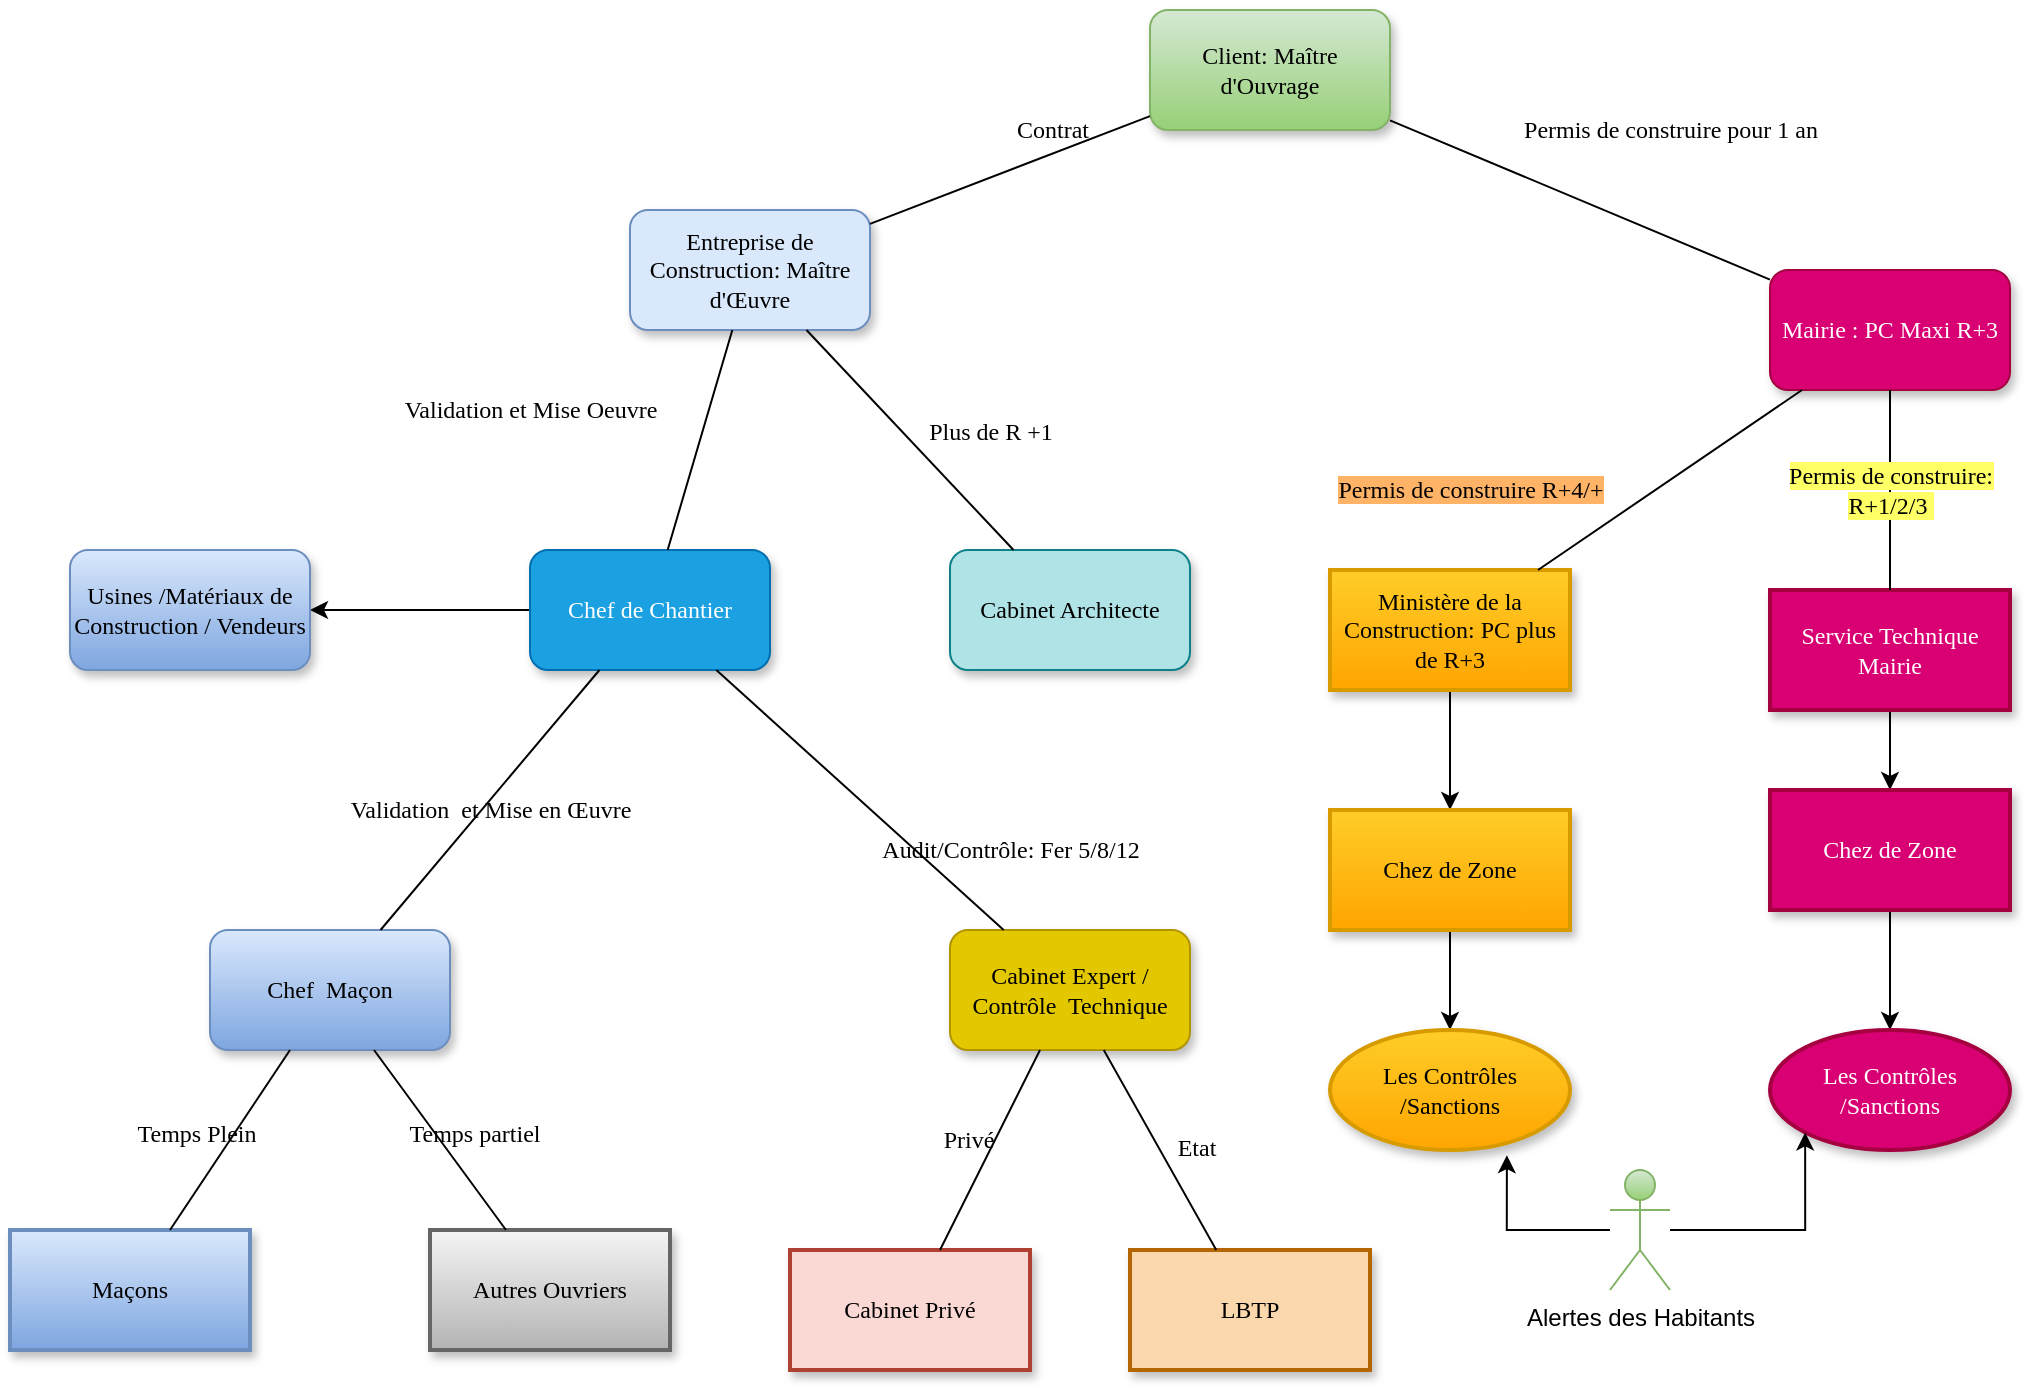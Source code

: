 <mxfile version="17.0.0" type="device"><diagram name="Page-1" id="10a91c8b-09ff-31b1-d368-03940ed4cc9e"><mxGraphModel dx="1038" dy="579" grid="1" gridSize="10" guides="1" tooltips="1" connect="1" arrows="1" fold="1" page="1" pageScale="1" pageWidth="1100" pageHeight="850" background="none" math="0" shadow="0"><root><mxCell id="0"/><mxCell id="1" parent="0"/><mxCell id="62893188c0fa7362-1" value="Client: Maître d'Ouvrage" style="whiteSpace=wrap;html=1;rounded=1;shadow=1;labelBackgroundColor=none;strokeWidth=1;fontFamily=Verdana;fontSize=12;align=center;fillColor=#d5e8d4;strokeColor=#82b366;gradientColor=#97d077;" parent="1" vertex="1"><mxGeometry x="610" y="20" width="120" height="60" as="geometry"/></mxCell><mxCell id="62893188c0fa7362-2" value="&lt;span&gt;Entreprise de Construction: Maître d'&lt;/span&gt;Œuvre" style="whiteSpace=wrap;html=1;rounded=1;shadow=1;labelBackgroundColor=none;strokeWidth=1;fontFamily=Verdana;fontSize=12;align=center;fillColor=#dae8fc;strokeColor=#6c8ebf;" parent="1" vertex="1"><mxGeometry x="350" y="120" width="120" height="60" as="geometry"/></mxCell><mxCell id="62893188c0fa7362-3" value="&lt;span&gt;Mairie : PC Maxi R+3&lt;/span&gt;" style="whiteSpace=wrap;html=1;rounded=1;shadow=1;labelBackgroundColor=none;strokeWidth=1;fontFamily=Verdana;fontSize=12;align=center;fillColor=#d80073;strokeColor=#A50040;fontColor=#ffffff;" parent="1" vertex="1"><mxGeometry x="920" y="150" width="120" height="60" as="geometry"/></mxCell><mxCell id="62893188c0fa7362-4" value="Permis de construire pour 1 an" style="rounded=0;html=1;labelBackgroundColor=none;startArrow=none;startFill=0;startSize=5;endArrow=none;endFill=0;endSize=5;jettySize=auto;orthogonalLoop=1;strokeWidth=1;fontFamily=Verdana;fontSize=12" parent="1" source="62893188c0fa7362-1" target="62893188c0fa7362-3" edge="1"><mxGeometry x="0.271" y="50" relative="1" as="geometry"><mxPoint as="offset"/></mxGeometry></mxCell><mxCell id="62893188c0fa7362-5" value="Contrat" style="rounded=0;html=1;labelBackgroundColor=none;startArrow=none;startFill=0;startSize=5;endArrow=none;endFill=0;endSize=5;jettySize=auto;orthogonalLoop=1;strokeWidth=1;fontFamily=Verdana;fontSize=12" parent="1" source="62893188c0fa7362-1" target="62893188c0fa7362-2" edge="1"><mxGeometry x="-0.359" y="-11" relative="1" as="geometry"><mxPoint as="offset"/></mxGeometry></mxCell><mxCell id="R_lYwgAIw9kRPotzu-Z8-6" value="" style="edgeStyle=orthogonalEdgeStyle;rounded=0;orthogonalLoop=1;jettySize=auto;html=1;" parent="1" source="62893188c0fa7362-8" target="R_lYwgAIw9kRPotzu-Z8-5" edge="1"><mxGeometry relative="1" as="geometry"/></mxCell><mxCell id="62893188c0fa7362-8" value="&lt;span&gt;Chef de Chantier&lt;/span&gt;" style="whiteSpace=wrap;html=1;rounded=1;shadow=1;labelBackgroundColor=none;strokeWidth=1;fontFamily=Verdana;fontSize=12;align=center;fillColor=#1ba1e2;strokeColor=#006EAF;fontColor=#ffffff;" parent="1" vertex="1"><mxGeometry x="300" y="290" width="120" height="60" as="geometry"/></mxCell><mxCell id="62893188c0fa7362-9" value="&lt;span&gt;Cabinet Architecte&lt;/span&gt;" style="whiteSpace=wrap;html=1;rounded=1;shadow=1;labelBackgroundColor=none;strokeWidth=1;fontFamily=Verdana;fontSize=12;align=center;fillColor=#b0e3e6;strokeColor=#0e8088;" parent="1" vertex="1"><mxGeometry x="510" y="290" width="120" height="60" as="geometry"/></mxCell><mxCell id="R_lYwgAIw9kRPotzu-Z8-2" value="" style="edgeStyle=orthogonalEdgeStyle;rounded=0;orthogonalLoop=1;jettySize=auto;html=1;" parent="1" source="62893188c0fa7362-10" target="R_lYwgAIw9kRPotzu-Z8-1" edge="1"><mxGeometry relative="1" as="geometry"/></mxCell><mxCell id="62893188c0fa7362-10" value="&lt;span&gt;Ministère de la Construction: PC plus de R+3&lt;/span&gt;" style="whiteSpace=wrap;html=1;rounded=0;shadow=1;labelBackgroundColor=none;strokeWidth=2;fontFamily=Verdana;fontSize=12;align=center;fillColor=#ffcd28;strokeColor=#d79b00;gradientColor=#ffa500;" parent="1" vertex="1"><mxGeometry x="700" y="300" width="120" height="60" as="geometry"/></mxCell><mxCell id="R_lYwgAIw9kRPotzu-Z8-4" value="" style="edgeStyle=orthogonalEdgeStyle;rounded=0;orthogonalLoop=1;jettySize=auto;html=1;" parent="1" source="62893188c0fa7362-11" target="R_lYwgAIw9kRPotzu-Z8-3" edge="1"><mxGeometry relative="1" as="geometry"/></mxCell><mxCell id="62893188c0fa7362-11" value="&lt;span&gt;Service Technique Mairie&lt;/span&gt;" style="whiteSpace=wrap;html=1;rounded=0;shadow=1;labelBackgroundColor=none;strokeWidth=2;fontFamily=Verdana;fontSize=12;align=center;fillColor=#d80073;fontColor=#ffffff;strokeColor=#A50040;" parent="1" vertex="1"><mxGeometry x="920" y="310" width="120" height="60" as="geometry"/></mxCell><mxCell id="62893188c0fa7362-12" value="&lt;span&gt;Chef&amp;nbsp; Maçon&lt;/span&gt;" style="whiteSpace=wrap;html=1;rounded=1;shadow=1;labelBackgroundColor=none;strokeWidth=1;fontFamily=Verdana;fontSize=12;align=center;fillColor=#dae8fc;gradientColor=#7ea6e0;strokeColor=#6c8ebf;" parent="1" vertex="1"><mxGeometry x="140" y="480" width="120" height="60" as="geometry"/></mxCell><mxCell id="62893188c0fa7362-13" value="&lt;span&gt;Cabinet Expert / Contrôle&amp;nbsp; Technique&lt;/span&gt;" style="whiteSpace=wrap;html=1;rounded=1;shadow=1;labelBackgroundColor=none;strokeWidth=1;fontFamily=Verdana;fontSize=12;align=center;fillColor=#e3c800;strokeColor=#B09500;fontColor=#000000;" parent="1" vertex="1"><mxGeometry x="510" y="480" width="120" height="60" as="geometry"/></mxCell><mxCell id="62893188c0fa7362-14" value="Validation et Mise Oeuvre" style="rounded=0;html=1;labelBackgroundColor=none;startArrow=none;startFill=0;startSize=5;endArrow=none;endFill=0;endSize=5;jettySize=auto;orthogonalLoop=1;strokeWidth=1;fontFamily=Verdana;fontSize=12" parent="1" source="62893188c0fa7362-2" target="62893188c0fa7362-8" edge="1"><mxGeometry x="0.167" y="-86" relative="1" as="geometry"><mxPoint as="offset"/></mxGeometry></mxCell><mxCell id="62893188c0fa7362-15" value="Plus de R +1" style="rounded=0;html=1;labelBackgroundColor=none;startArrow=none;startFill=0;startSize=5;endArrow=none;endFill=0;endSize=5;jettySize=auto;orthogonalLoop=1;strokeWidth=1;fontFamily=Verdana;fontSize=12" parent="1" source="62893188c0fa7362-2" target="62893188c0fa7362-9" edge="1"><mxGeometry x="0.315" y="33" relative="1" as="geometry"><mxPoint y="1" as="offset"/></mxGeometry></mxCell><mxCell id="62893188c0fa7362-16" value="&lt;span style=&quot;background-color: rgb(255 , 179 , 102)&quot;&gt;Permis de construire R+4/+&lt;/span&gt;" style="rounded=0;html=1;labelBackgroundColor=none;startArrow=none;startFill=0;startSize=5;endArrow=none;endFill=0;endSize=5;jettySize=auto;orthogonalLoop=1;strokeWidth=1;fontFamily=Verdana;fontSize=12" parent="1" source="62893188c0fa7362-3" target="62893188c0fa7362-10" edge="1"><mxGeometry x="1" y="-52" relative="1" as="geometry"><mxPoint x="-5" y="3" as="offset"/></mxGeometry></mxCell><mxCell id="62893188c0fa7362-17" value="&lt;span style=&quot;background-color: rgb(255 , 255 , 102)&quot;&gt;Permis de construire:&lt;br&gt;R+1/2/3&amp;nbsp;&lt;/span&gt;" style="rounded=0;html=1;labelBackgroundColor=none;startArrow=none;startFill=0;startSize=5;endArrow=none;endFill=0;endSize=5;jettySize=auto;orthogonalLoop=1;strokeWidth=1;fontFamily=Verdana;fontSize=12" parent="1" source="62893188c0fa7362-3" target="62893188c0fa7362-11" edge="1"><mxGeometry relative="1" as="geometry"><mxPoint as="offset"/></mxGeometry></mxCell><mxCell id="62893188c0fa7362-18" value="Validation&amp;nbsp; et Mise en Œuvre" style="rounded=0;html=1;labelBackgroundColor=none;startArrow=none;startFill=0;startSize=5;endArrow=none;endFill=0;endSize=5;jettySize=auto;orthogonalLoop=1;strokeWidth=1;fontFamily=Verdana;fontSize=12" parent="1" source="62893188c0fa7362-8" target="62893188c0fa7362-12" edge="1"><mxGeometry x="0.045" y="3" relative="1" as="geometry"><mxPoint as="offset"/></mxGeometry></mxCell><mxCell id="62893188c0fa7362-19" value="Audit/Contrôle: Fer 5/8/12" style="rounded=0;html=1;labelBackgroundColor=none;startArrow=none;startFill=0;startSize=5;endArrow=none;endFill=0;endSize=5;jettySize=auto;orthogonalLoop=1;strokeWidth=1;fontFamily=Verdana;fontSize=12" parent="1" source="62893188c0fa7362-8" target="62893188c0fa7362-13" edge="1"><mxGeometry x="0.747" y="32" relative="1" as="geometry"><mxPoint as="offset"/></mxGeometry></mxCell><mxCell id="62893188c0fa7362-20" value="Maçons" style="whiteSpace=wrap;html=1;rounded=0;shadow=1;labelBackgroundColor=none;strokeWidth=2;fontFamily=Verdana;fontSize=12;align=center;fillColor=#dae8fc;gradientColor=#7ea6e0;strokeColor=#6c8ebf;" parent="1" vertex="1"><mxGeometry x="40" y="630" width="120" height="60" as="geometry"/></mxCell><mxCell id="62893188c0fa7362-21" value="&lt;span&gt;Autres Ouvriers&lt;/span&gt;" style="whiteSpace=wrap;html=1;rounded=0;shadow=1;labelBackgroundColor=none;strokeWidth=2;fontFamily=Verdana;fontSize=12;align=center;fillColor=#f5f5f5;gradientColor=#b3b3b3;strokeColor=#666666;" parent="1" vertex="1"><mxGeometry x="250" y="630" width="120" height="60" as="geometry"/></mxCell><mxCell id="62893188c0fa7362-22" value="&lt;span&gt;Cabinet Privé&lt;/span&gt;" style="whiteSpace=wrap;html=1;rounded=0;shadow=1;labelBackgroundColor=none;strokeWidth=2;fontFamily=Verdana;fontSize=12;align=center;fillColor=#fad9d5;strokeColor=#ae4132;" parent="1" vertex="1"><mxGeometry x="430" y="640" width="120" height="60" as="geometry"/></mxCell><mxCell id="62893188c0fa7362-23" value="&lt;span&gt;LBTP&lt;/span&gt;" style="whiteSpace=wrap;html=1;rounded=0;shadow=1;labelBackgroundColor=none;strokeWidth=2;fontFamily=Verdana;fontSize=12;align=center;fillColor=#fad7ac;strokeColor=#b46504;" parent="1" vertex="1"><mxGeometry x="600" y="640" width="120" height="60" as="geometry"/></mxCell><mxCell id="62893188c0fa7362-24" value="Temps Plein" style="rounded=0;html=1;labelBackgroundColor=none;startArrow=none;startFill=0;startSize=5;endArrow=none;endFill=0;endSize=5;jettySize=auto;orthogonalLoop=1;strokeWidth=1;fontFamily=Verdana;fontSize=12" parent="1" source="62893188c0fa7362-12" target="62893188c0fa7362-20" edge="1"><mxGeometry x="0.137" y="-16" relative="1" as="geometry"><mxPoint as="offset"/></mxGeometry></mxCell><mxCell id="62893188c0fa7362-25" value="Temps partiel" style="rounded=0;html=1;labelBackgroundColor=none;startArrow=none;startFill=0;startSize=5;endArrow=none;endFill=0;endSize=5;jettySize=auto;orthogonalLoop=1;strokeWidth=1;fontFamily=Verdana;fontSize=12" parent="1" source="62893188c0fa7362-12" target="62893188c0fa7362-21" edge="1"><mxGeometry x="0.137" y="16" relative="1" as="geometry"><mxPoint as="offset"/></mxGeometry></mxCell><mxCell id="62893188c0fa7362-26" value="Privé" style="rounded=0;html=1;labelBackgroundColor=none;startArrow=none;startFill=0;startSize=5;endArrow=none;endFill=0;endSize=5;jettySize=auto;orthogonalLoop=1;strokeWidth=1;fontFamily=Verdana;fontSize=12" parent="1" source="62893188c0fa7362-13" target="62893188c0fa7362-22" edge="1"><mxGeometry x="0.003" y="-12" relative="1" as="geometry"><mxPoint as="offset"/></mxGeometry></mxCell><mxCell id="62893188c0fa7362-27" value="Etat" style="rounded=0;html=1;labelBackgroundColor=none;startArrow=none;startFill=0;startSize=5;endArrow=none;endFill=0;endSize=5;jettySize=auto;orthogonalLoop=1;strokeWidth=1;fontFamily=Verdana;fontSize=12" parent="1" source="62893188c0fa7362-13" target="62893188c0fa7362-23" edge="1"><mxGeometry x="0.137" y="16" relative="1" as="geometry"><mxPoint as="offset"/></mxGeometry></mxCell><mxCell id="R_lYwgAIw9kRPotzu-Z8-8" value="" style="edgeStyle=orthogonalEdgeStyle;rounded=0;orthogonalLoop=1;jettySize=auto;html=1;" parent="1" source="R_lYwgAIw9kRPotzu-Z8-1" target="R_lYwgAIw9kRPotzu-Z8-7" edge="1"><mxGeometry relative="1" as="geometry"/></mxCell><mxCell id="R_lYwgAIw9kRPotzu-Z8-1" value="Chez de Zone" style="whiteSpace=wrap;html=1;fontFamily=Verdana;fillColor=#ffcd28;strokeColor=#d79b00;rounded=0;shadow=1;labelBackgroundColor=none;strokeWidth=2;gradientColor=#ffa500;" parent="1" vertex="1"><mxGeometry x="700" y="420" width="120" height="60" as="geometry"/></mxCell><mxCell id="R_lYwgAIw9kRPotzu-Z8-10" value="" style="edgeStyle=orthogonalEdgeStyle;rounded=0;orthogonalLoop=1;jettySize=auto;html=1;" parent="1" source="R_lYwgAIw9kRPotzu-Z8-3" target="R_lYwgAIw9kRPotzu-Z8-9" edge="1"><mxGeometry relative="1" as="geometry"/></mxCell><mxCell id="R_lYwgAIw9kRPotzu-Z8-3" value="Chez de Zone" style="whiteSpace=wrap;html=1;fontFamily=Verdana;fillColor=#d80073;strokeColor=#A50040;fontColor=#ffffff;rounded=0;shadow=1;labelBackgroundColor=none;strokeWidth=2;" parent="1" vertex="1"><mxGeometry x="920" y="410" width="120" height="60" as="geometry"/></mxCell><mxCell id="R_lYwgAIw9kRPotzu-Z8-5" value="Usines /Matériaux de Construction / Vendeurs" style="whiteSpace=wrap;html=1;fontFamily=Verdana;fillColor=#dae8fc;strokeColor=#6c8ebf;rounded=1;shadow=1;labelBackgroundColor=none;strokeWidth=1;gradientColor=#7ea6e0;" parent="1" vertex="1"><mxGeometry x="70" y="290" width="120" height="60" as="geometry"/></mxCell><mxCell id="R_lYwgAIw9kRPotzu-Z8-7" value="Les Contrôles /Sanctions" style="ellipse;whiteSpace=wrap;html=1;fontFamily=Verdana;fillColor=#ffcd28;strokeColor=#d79b00;rounded=0;shadow=1;labelBackgroundColor=none;strokeWidth=2;gradientColor=#ffa500;" parent="1" vertex="1"><mxGeometry x="700" y="530" width="120" height="60" as="geometry"/></mxCell><mxCell id="R_lYwgAIw9kRPotzu-Z8-9" value="Les Contrôles /Sanctions" style="ellipse;whiteSpace=wrap;html=1;fontFamily=Verdana;fillColor=#d80073;strokeColor=#A50040;fontColor=#ffffff;rounded=0;shadow=1;labelBackgroundColor=none;strokeWidth=2;" parent="1" vertex="1"><mxGeometry x="920" y="530" width="120" height="60" as="geometry"/></mxCell><mxCell id="R_lYwgAIw9kRPotzu-Z8-15" style="edgeStyle=orthogonalEdgeStyle;rounded=0;orthogonalLoop=1;jettySize=auto;html=1;entryX=0;entryY=1;entryDx=0;entryDy=0;" parent="1" source="R_lYwgAIw9kRPotzu-Z8-13" target="R_lYwgAIw9kRPotzu-Z8-9" edge="1"><mxGeometry relative="1" as="geometry"/></mxCell><mxCell id="R_lYwgAIw9kRPotzu-Z8-16" style="edgeStyle=orthogonalEdgeStyle;rounded=0;orthogonalLoop=1;jettySize=auto;html=1;entryX=0.737;entryY=1.043;entryDx=0;entryDy=0;entryPerimeter=0;" parent="1" source="R_lYwgAIw9kRPotzu-Z8-13" target="R_lYwgAIw9kRPotzu-Z8-7" edge="1"><mxGeometry relative="1" as="geometry"/></mxCell><mxCell id="R_lYwgAIw9kRPotzu-Z8-13" value="Alertes des Habitants" style="shape=umlActor;verticalLabelPosition=bottom;verticalAlign=top;html=1;outlineConnect=0;fillColor=#d5e8d4;gradientColor=#97d077;strokeColor=#82b366;" parent="1" vertex="1"><mxGeometry x="840" y="600" width="30" height="60" as="geometry"/></mxCell></root></mxGraphModel></diagram></mxfile>